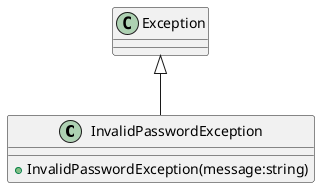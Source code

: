 @startuml
class InvalidPasswordException {
    + InvalidPasswordException(message:string)
}
Exception <|-- InvalidPasswordException
@enduml

